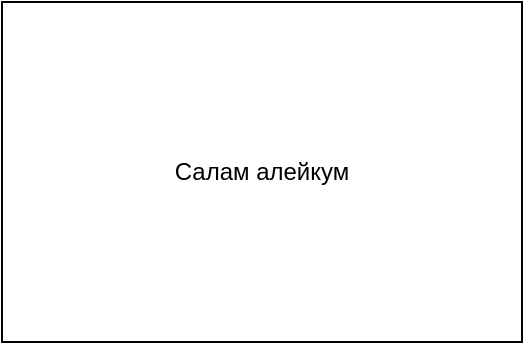 <mxfile version="24.2.3" type="github">
  <diagram name="Page-1" id="lcTBS_e6u6guZYX_cNvs">
    <mxGraphModel dx="1306" dy="721" grid="1" gridSize="10" guides="1" tooltips="1" connect="1" arrows="1" fold="1" page="1" pageScale="1" pageWidth="850" pageHeight="1100" math="0" shadow="0">
      <root>
        <mxCell id="0" />
        <mxCell id="1" parent="0" />
        <mxCell id="JFMbNqt3EZUl1YfecBLZ-1" value="Салам алейкум" style="rounded=0;whiteSpace=wrap;html=1;" vertex="1" parent="1">
          <mxGeometry x="220" y="230" width="260" height="170" as="geometry" />
        </mxCell>
      </root>
    </mxGraphModel>
  </diagram>
</mxfile>
